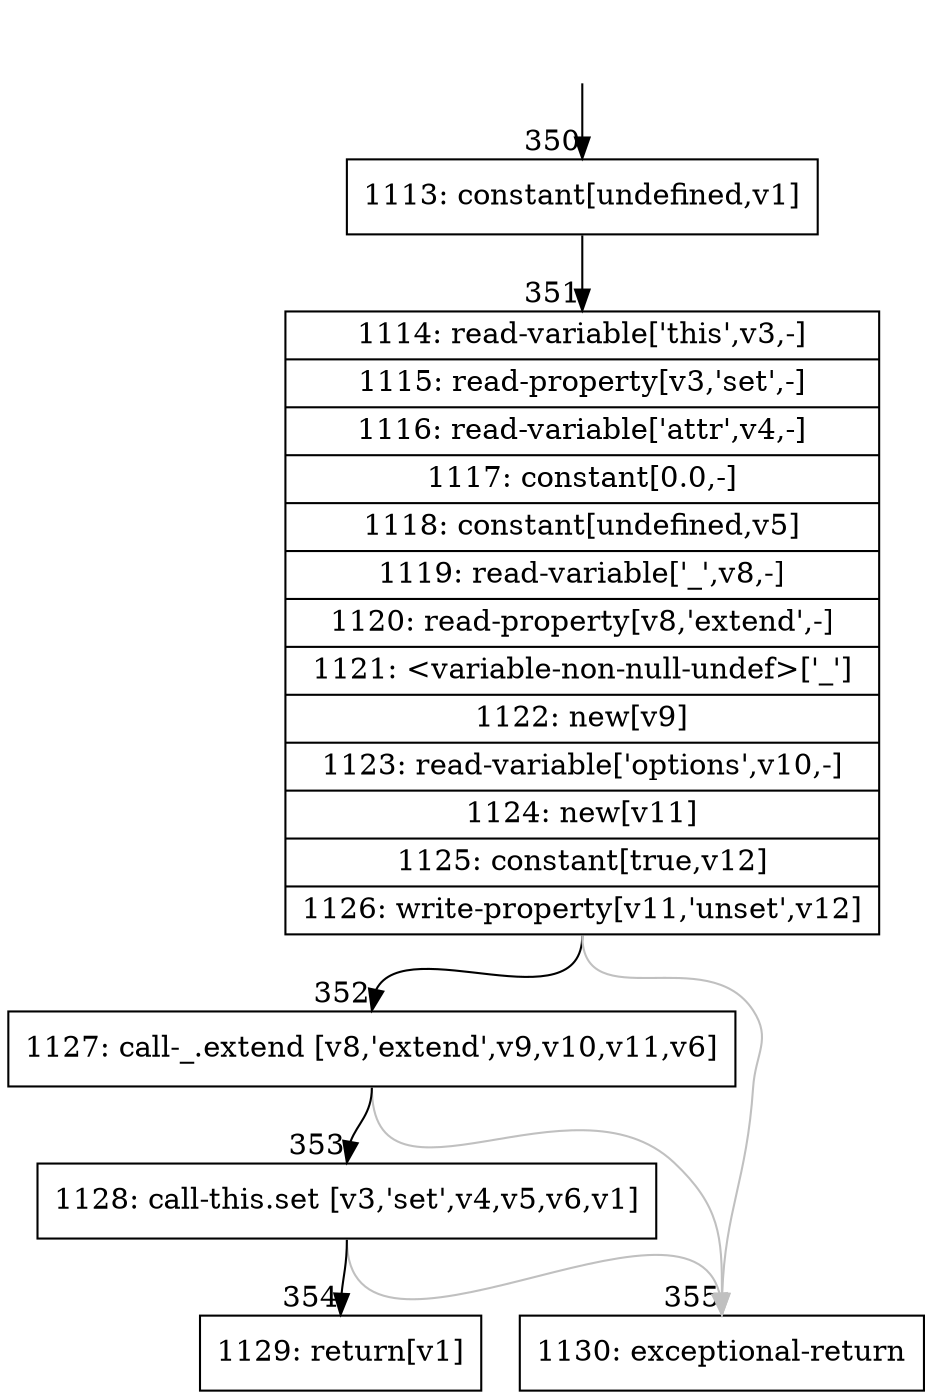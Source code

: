 digraph {
rankdir="TD"
BB_entry23[shape=none,label=""];
BB_entry23 -> BB350 [tailport=s, headport=n, headlabel="    350"]
BB350 [shape=record label="{1113: constant[undefined,v1]}" ] 
BB350 -> BB351 [tailport=s, headport=n, headlabel="      351"]
BB351 [shape=record label="{1114: read-variable['this',v3,-]|1115: read-property[v3,'set',-]|1116: read-variable['attr',v4,-]|1117: constant[0.0,-]|1118: constant[undefined,v5]|1119: read-variable['_',v8,-]|1120: read-property[v8,'extend',-]|1121: \<variable-non-null-undef\>['_']|1122: new[v9]|1123: read-variable['options',v10,-]|1124: new[v11]|1125: constant[true,v12]|1126: write-property[v11,'unset',v12]}" ] 
BB351 -> BB352 [tailport=s, headport=n, headlabel="      352"]
BB351 -> BB355 [tailport=s, headport=n, color=gray, headlabel="      355"]
BB352 [shape=record label="{1127: call-_.extend [v8,'extend',v9,v10,v11,v6]}" ] 
BB352 -> BB353 [tailport=s, headport=n, headlabel="      353"]
BB352 -> BB355 [tailport=s, headport=n, color=gray]
BB353 [shape=record label="{1128: call-this.set [v3,'set',v4,v5,v6,v1]}" ] 
BB353 -> BB354 [tailport=s, headport=n, headlabel="      354"]
BB353 -> BB355 [tailport=s, headport=n, color=gray]
BB354 [shape=record label="{1129: return[v1]}" ] 
BB355 [shape=record label="{1130: exceptional-return}" ] 
//#$~ 377
}
